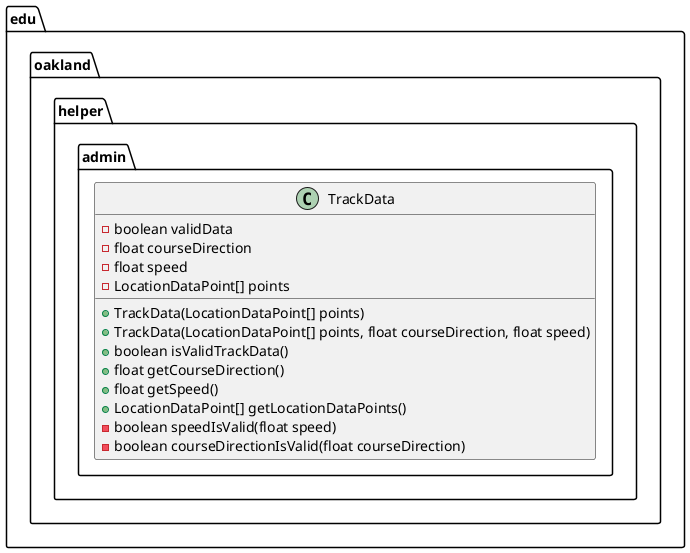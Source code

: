 @startuml TrackData

package edu.oakland.helper.admin {
    class TrackData {
        - boolean validData
        - float courseDirection
        - float speed
        - LocationDataPoint[] points
        + TrackData(LocationDataPoint[] points)
        + TrackData(LocationDataPoint[] points, float courseDirection, float speed)
        + boolean isValidTrackData()
        + float getCourseDirection()
        + float getSpeed()
        + LocationDataPoint[] getLocationDataPoints()
        - boolean speedIsValid(float speed)
        - boolean courseDirectionIsValid(float courseDirection)
    }
}

@enduml